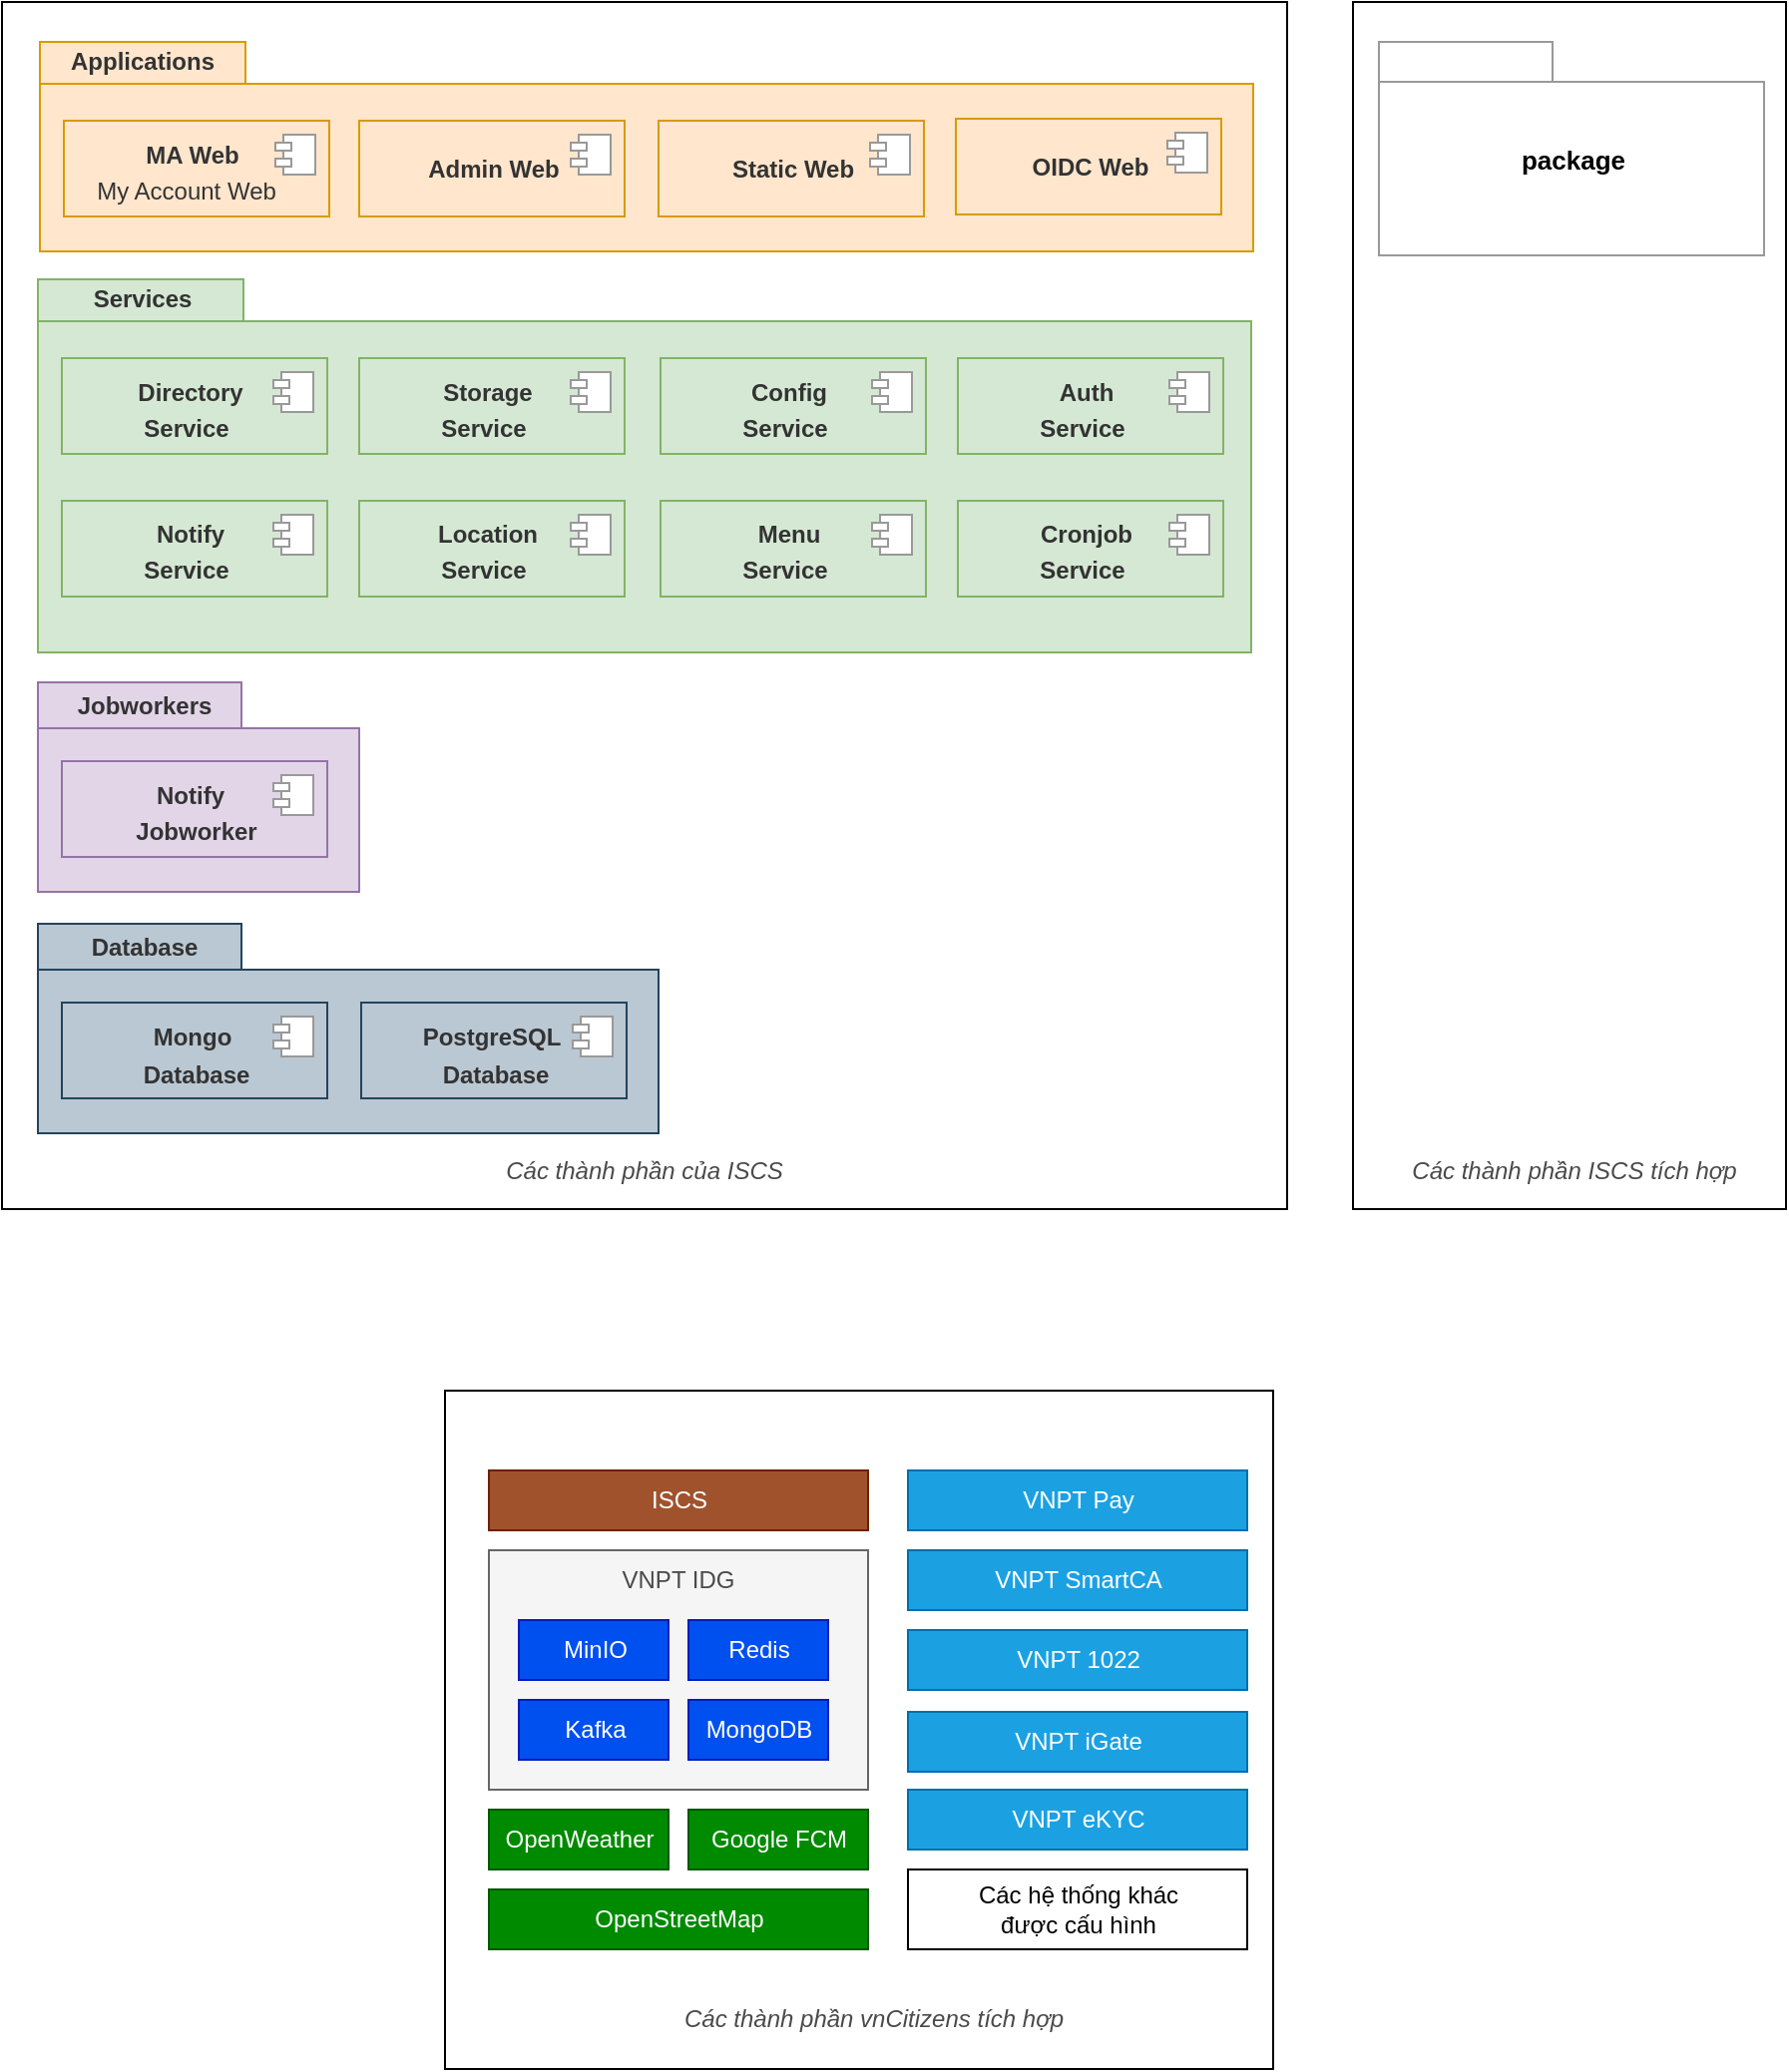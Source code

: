 <mxfile version="16.0.0" type="github">
  <diagram id="YDbAIs2nPjnxUMnrsH2y" name="Trang-1">
    <mxGraphModel dx="622" dy="339" grid="0" gridSize="10" guides="1" tooltips="1" connect="1" arrows="1" fold="1" page="1" pageScale="1" pageWidth="4681" pageHeight="3300" math="0" shadow="0">
      <root>
        <mxCell id="0" />
        <mxCell id="1" parent="0" />
        <mxCell id="_ryeKOipuQITKXEtM85--1" value="" style="rounded=0;whiteSpace=wrap;html=1;fontColor=#4A4A4A;" parent="1" vertex="1">
          <mxGeometry x="1046" y="1206" width="415" height="340" as="geometry" />
        </mxCell>
        <mxCell id="_ryeKOipuQITKXEtM85--2" value="" style="rounded=0;whiteSpace=wrap;html=1;fontColor=#333333;fillColor=#f5f5f5;strokeColor=#666666;" parent="1" vertex="1">
          <mxGeometry x="1068" y="1286" width="190" height="120" as="geometry" />
        </mxCell>
        <mxCell id="_ryeKOipuQITKXEtM85--3" value="" style="rounded=0;whiteSpace=wrap;html=1;" parent="1" vertex="1">
          <mxGeometry x="824" y="510" width="644" height="605" as="geometry" />
        </mxCell>
        <mxCell id="_ryeKOipuQITKXEtM85--8" value="ISCS" style="html=1;fillColor=#a0522d;fontColor=#ffffff;strokeColor=#6D1F00;" parent="1" vertex="1">
          <mxGeometry x="1068" y="1246" width="190" height="30" as="geometry" />
        </mxCell>
        <mxCell id="_ryeKOipuQITKXEtM85--9" value="MinIO" style="html=1;fillColor=#0050ef;fontColor=#ffffff;strokeColor=#001DBC;" parent="1" vertex="1">
          <mxGeometry x="1083" y="1321" width="75" height="30" as="geometry" />
        </mxCell>
        <mxCell id="_ryeKOipuQITKXEtM85--10" value="Redis" style="html=1;fillColor=#0050ef;fontColor=#ffffff;strokeColor=#001DBC;" parent="1" vertex="1">
          <mxGeometry x="1168" y="1321" width="70" height="30" as="geometry" />
        </mxCell>
        <mxCell id="_ryeKOipuQITKXEtM85--11" value="Kafka" style="html=1;fillColor=#0050ef;fontColor=#ffffff;strokeColor=#001DBC;" parent="1" vertex="1">
          <mxGeometry x="1083" y="1361" width="75" height="30" as="geometry" />
        </mxCell>
        <mxCell id="_ryeKOipuQITKXEtM85--13" value="Các thành phần của ISCS" style="text;html=1;strokeColor=none;fillColor=none;align=center;verticalAlign=middle;whiteSpace=wrap;rounded=0;fontColor=#4A4A4A;fontStyle=2" parent="1" vertex="1">
          <mxGeometry x="1051" y="1081" width="190" height="30" as="geometry" />
        </mxCell>
        <mxCell id="_ryeKOipuQITKXEtM85--14" value="Các thành phần vnCitizens tích hợp" style="text;html=1;strokeColor=none;fillColor=none;align=center;verticalAlign=middle;whiteSpace=wrap;rounded=0;fontColor=#4A4A4A;fontStyle=2" parent="1" vertex="1">
          <mxGeometry x="1140.5" y="1506" width="240" height="30" as="geometry" />
        </mxCell>
        <mxCell id="_ryeKOipuQITKXEtM85--15" value="Google FCM" style="html=1;fillColor=#008a00;strokeColor=#005700;fontColor=#ffffff;" parent="1" vertex="1">
          <mxGeometry x="1168" y="1416" width="90" height="30" as="geometry" />
        </mxCell>
        <mxCell id="_ryeKOipuQITKXEtM85--16" value="VNPT IDG" style="text;html=1;strokeColor=none;fillColor=none;align=center;verticalAlign=middle;whiteSpace=wrap;rounded=0;fontColor=#4A4A4A;" parent="1" vertex="1">
          <mxGeometry x="1133" y="1286" width="60" height="30" as="geometry" />
        </mxCell>
        <mxCell id="_ryeKOipuQITKXEtM85--17" value="MongoDB" style="html=1;fillColor=#0050ef;fontColor=#ffffff;strokeColor=#001DBC;" parent="1" vertex="1">
          <mxGeometry x="1168" y="1361" width="70" height="30" as="geometry" />
        </mxCell>
        <mxCell id="_ryeKOipuQITKXEtM85--18" value="VNPT SmartCA" style="html=1;fillColor=#1ba1e2;strokeColor=#006EAF;fontColor=#ffffff;" parent="1" vertex="1">
          <mxGeometry x="1278" y="1286" width="170" height="30" as="geometry" />
        </mxCell>
        <mxCell id="_ryeKOipuQITKXEtM85--19" value="OpenWeather" style="html=1;fillColor=#008a00;fontColor=#ffffff;strokeColor=#005700;" parent="1" vertex="1">
          <mxGeometry x="1068" y="1416" width="90" height="30" as="geometry" />
        </mxCell>
        <mxCell id="_ryeKOipuQITKXEtM85--20" value="VNPT iGate" style="html=1;fillColor=#1ba1e2;strokeColor=#006EAF;fontColor=#ffffff;" parent="1" vertex="1">
          <mxGeometry x="1278" y="1367" width="170" height="30" as="geometry" />
        </mxCell>
        <mxCell id="_ryeKOipuQITKXEtM85--21" value="VNPT 1022" style="html=1;fillColor=#1ba1e2;strokeColor=#006EAF;fontColor=#ffffff;" parent="1" vertex="1">
          <mxGeometry x="1278" y="1326" width="170" height="30" as="geometry" />
        </mxCell>
        <mxCell id="_ryeKOipuQITKXEtM85--22" value="VNPT eKYC" style="html=1;fillColor=#1ba1e2;strokeColor=#006EAF;fontColor=#ffffff;" parent="1" vertex="1">
          <mxGeometry x="1278" y="1406" width="170" height="30" as="geometry" />
        </mxCell>
        <mxCell id="_ryeKOipuQITKXEtM85--23" value="OpenStreetMap" style="html=1;fillColor=#008a00;fontColor=#ffffff;strokeColor=#005700;" parent="1" vertex="1">
          <mxGeometry x="1068" y="1456" width="190" height="30" as="geometry" />
        </mxCell>
        <mxCell id="_ryeKOipuQITKXEtM85--24" value="VNPT Pay" style="html=1;fillColor=#1ba1e2;strokeColor=#006EAF;fontColor=#ffffff;" parent="1" vertex="1">
          <mxGeometry x="1278" y="1246" width="170" height="30" as="geometry" />
        </mxCell>
        <mxCell id="_ryeKOipuQITKXEtM85--25" value="Các hệ thống khác &lt;br&gt;được cấu hình" style="html=1;" parent="1" vertex="1">
          <mxGeometry x="1278" y="1446" width="170" height="40" as="geometry" />
        </mxCell>
        <mxCell id="0mwN60Ps30yAKNXCQcVi-4" value="" style="group" vertex="1" connectable="0" parent="1">
          <mxGeometry x="843" y="530" width="718" height="126" as="geometry" />
        </mxCell>
        <mxCell id="0mwN60Ps30yAKNXCQcVi-1" value="" style="shape=folder;fontStyle=1;spacingTop=10;tabWidth=103;tabHeight=21;tabPosition=left;html=1;strokeColor=#d79b00;fillColor=#ffe6cc;" vertex="1" parent="0mwN60Ps30yAKNXCQcVi-4">
          <mxGeometry width="608" height="105" as="geometry" />
        </mxCell>
        <mxCell id="0mwN60Ps30yAKNXCQcVi-3" value="&lt;span style=&quot;color: rgb(51 , 51 , 51)&quot;&gt;&lt;b&gt;Applications&lt;/b&gt;&lt;/span&gt;" style="text;html=1;align=center;verticalAlign=middle;resizable=0;points=[];autosize=1;strokeColor=none;fillColor=none;" vertex="1" parent="0mwN60Ps30yAKNXCQcVi-4">
          <mxGeometry x="10" y="0.984" width="82" height="18" as="geometry" />
        </mxCell>
        <mxCell id="0mwN60Ps30yAKNXCQcVi-21" value="" style="group" vertex="1" connectable="0" parent="0mwN60Ps30yAKNXCQcVi-4">
          <mxGeometry x="459" y="38.5" width="133" height="57.004" as="geometry" />
        </mxCell>
        <mxCell id="0mwN60Ps30yAKNXCQcVi-22" value="&lt;p style=&quot;line-height: 0.7&quot;&gt;&lt;/p&gt;&lt;h2 style=&quot;font-size: 13px&quot;&gt;&lt;span style=&quot;color: rgba(0 , 0 , 0 , 0) ; font-family: monospace ; font-size: 0px ; font-weight: 400&quot;&gt;%3CmxGraphModel%3E%3Croot%3E%3CmxCell%20id%3D%220%22%2F%3E%3CmxCell%20id%3D%221%22%20parent%3D%220%22%2F%3E%3CmxCell%20id%3D%222%22%20value%3D%22%26lt%3Bspan%20style%3D%26quot%3Bcolor%3A%20rgb(51%20%2C%2051%20%2C%2051)%26quot%3B%26gt%3BApplication%26lt%3B%2Fspan%26gt%3B%22%20style%3D%22text%3Bhtml%3D1%3Balign%3Dcenter%3BverticalAlign%3Dmiddle%3Bresizable%3D0%3Bpoints%3D%5B%5D%3Bautosize%3D1%3BstrokeColor%3Dnone%3BfillColor%3Dnone%3B%22%20vertex%3D%221%22%20parent%3D%221%22%3E%3CmxGeometry%20x%3D%22976%22%20y%3D%22679.984%22%20width%3D%2269%22%20height%3D%2218%22%20as%3D%22geometry%22%2F%3E%3C%2FmxCell%3E%3C%2Froot%3E%3C%2FmxGraphModel%3E&lt;/span&gt;&lt;br&gt;&lt;/h2&gt;&lt;p&gt;&lt;/p&gt;" style="html=1;dropTarget=0;strokeColor=#d79b00;fillColor=#ffe6cc;" vertex="1" parent="0mwN60Ps30yAKNXCQcVi-21">
          <mxGeometry width="133" height="48" as="geometry" />
        </mxCell>
        <mxCell id="0mwN60Ps30yAKNXCQcVi-23" value="" style="shape=module;jettyWidth=8;jettyHeight=4;strokeColor=#999999;" vertex="1" parent="0mwN60Ps30yAKNXCQcVi-22">
          <mxGeometry x="1" width="20" height="20" relative="1" as="geometry">
            <mxPoint x="-27" y="7" as="offset" />
          </mxGeometry>
        </mxCell>
        <mxCell id="0mwN60Ps30yAKNXCQcVi-24" value="&lt;span style=&quot;color: rgb(51 , 51 , 51)&quot;&gt;&lt;b&gt;OIDC Web&lt;/b&gt;&lt;/span&gt;" style="text;html=1;align=center;verticalAlign=middle;resizable=0;points=[];autosize=1;strokeColor=none;fillColor=none;" vertex="1" parent="0mwN60Ps30yAKNXCQcVi-21">
          <mxGeometry x="33" y="15.004" width="68" height="18" as="geometry" />
        </mxCell>
        <mxCell id="0mwN60Ps30yAKNXCQcVi-10" value="" style="group" vertex="1" connectable="0" parent="0mwN60Ps30yAKNXCQcVi-4">
          <mxGeometry x="12" y="39.5" width="133" height="48" as="geometry" />
        </mxCell>
        <mxCell id="0mwN60Ps30yAKNXCQcVi-5" value="&lt;p style=&quot;line-height: 0.7&quot;&gt;&lt;/p&gt;&lt;h2 style=&quot;font-size: 13px&quot;&gt;&lt;span style=&quot;color: rgba(0 , 0 , 0 , 0) ; font-family: monospace ; font-size: 0px ; font-weight: 400&quot;&gt;%3CmxGraphModel%3E%3Croot%3E%3CmxCell%20id%3D%220%22%2F%3E%3CmxCell%20id%3D%221%22%20parent%3D%220%22%2F%3E%3CmxCell%20id%3D%222%22%20value%3D%22%26lt%3Bspan%20style%3D%26quot%3Bcolor%3A%20rgb(51%20%2C%2051%20%2C%2051)%26quot%3B%26gt%3BApplication%26lt%3B%2Fspan%26gt%3B%22%20style%3D%22text%3Bhtml%3D1%3Balign%3Dcenter%3BverticalAlign%3Dmiddle%3Bresizable%3D0%3Bpoints%3D%5B%5D%3Bautosize%3D1%3BstrokeColor%3Dnone%3BfillColor%3Dnone%3B%22%20vertex%3D%221%22%20parent%3D%221%22%3E%3CmxGeometry%20x%3D%22976%22%20y%3D%22679.984%22%20width%3D%2269%22%20height%3D%2218%22%20as%3D%22geometry%22%2F%3E%3C%2FmxCell%3E%3C%2Froot%3E%3C%2FmxGraphModel%3E&lt;/span&gt;&lt;br&gt;&lt;/h2&gt;&lt;p&gt;&lt;/p&gt;" style="html=1;dropTarget=0;strokeColor=#d79b00;fillColor=#ffe6cc;" vertex="1" parent="0mwN60Ps30yAKNXCQcVi-10">
          <mxGeometry width="133" height="48" as="geometry" />
        </mxCell>
        <mxCell id="0mwN60Ps30yAKNXCQcVi-6" value="" style="shape=module;jettyWidth=8;jettyHeight=4;strokeColor=#999999;" vertex="1" parent="0mwN60Ps30yAKNXCQcVi-5">
          <mxGeometry x="1" width="20" height="20" relative="1" as="geometry">
            <mxPoint x="-27" y="7" as="offset" />
          </mxGeometry>
        </mxCell>
        <mxCell id="0mwN60Ps30yAKNXCQcVi-8" value="&lt;span style=&quot;color: rgb(51 , 51 , 51)&quot;&gt;&lt;b&gt;MA Web&lt;/b&gt;&lt;/span&gt;" style="text;html=1;align=center;verticalAlign=middle;resizable=0;points=[];autosize=1;strokeColor=none;fillColor=none;" vertex="1" parent="0mwN60Ps30yAKNXCQcVi-10">
          <mxGeometry x="35" y="8.004" width="57" height="18" as="geometry" />
        </mxCell>
        <mxCell id="0mwN60Ps30yAKNXCQcVi-9" value="&lt;span style=&quot;color: rgb(51 , 51 , 51)&quot;&gt;My Account Web&lt;/span&gt;" style="text;html=1;align=center;verticalAlign=middle;resizable=0;points=[];autosize=1;strokeColor=none;fillColor=none;" vertex="1" parent="0mwN60Ps30yAKNXCQcVi-10">
          <mxGeometry x="11" y="26.004" width="100" height="18" as="geometry" />
        </mxCell>
        <mxCell id="0mwN60Ps30yAKNXCQcVi-11" value="" style="group" vertex="1" connectable="0" parent="0mwN60Ps30yAKNXCQcVi-4">
          <mxGeometry x="160" y="39.5" width="133" height="48" as="geometry" />
        </mxCell>
        <mxCell id="0mwN60Ps30yAKNXCQcVi-12" value="&lt;p style=&quot;line-height: 0.7&quot;&gt;&lt;/p&gt;&lt;h2 style=&quot;font-size: 13px&quot;&gt;&lt;span style=&quot;color: rgba(0 , 0 , 0 , 0) ; font-family: monospace ; font-size: 0px ; font-weight: 400&quot;&gt;%3CmxGraphModel%3E%3Croot%3E%3CmxCell%20id%3D%220%22%2F%3E%3CmxCell%20id%3D%221%22%20parent%3D%220%22%2F%3E%3CmxCell%20id%3D%222%22%20value%3D%22%26lt%3Bspan%20style%3D%26quot%3Bcolor%3A%20rgb(51%20%2C%2051%20%2C%2051)%26quot%3B%26gt%3BApplication%26lt%3B%2Fspan%26gt%3B%22%20style%3D%22text%3Bhtml%3D1%3Balign%3Dcenter%3BverticalAlign%3Dmiddle%3Bresizable%3D0%3Bpoints%3D%5B%5D%3Bautosize%3D1%3BstrokeColor%3Dnone%3BfillColor%3Dnone%3B%22%20vertex%3D%221%22%20parent%3D%221%22%3E%3CmxGeometry%20x%3D%22976%22%20y%3D%22679.984%22%20width%3D%2269%22%20height%3D%2218%22%20as%3D%22geometry%22%2F%3E%3C%2FmxCell%3E%3C%2Froot%3E%3C%2FmxGraphModel%3E&lt;/span&gt;&lt;br&gt;&lt;/h2&gt;&lt;p&gt;&lt;/p&gt;" style="html=1;dropTarget=0;strokeColor=#d79b00;fillColor=#ffe6cc;" vertex="1" parent="0mwN60Ps30yAKNXCQcVi-11">
          <mxGeometry width="133" height="48" as="geometry" />
        </mxCell>
        <mxCell id="0mwN60Ps30yAKNXCQcVi-13" value="" style="shape=module;jettyWidth=8;jettyHeight=4;strokeColor=#999999;" vertex="1" parent="0mwN60Ps30yAKNXCQcVi-12">
          <mxGeometry x="1" width="20" height="20" relative="1" as="geometry">
            <mxPoint x="-27" y="7" as="offset" />
          </mxGeometry>
        </mxCell>
        <mxCell id="0mwN60Ps30yAKNXCQcVi-14" value="&lt;font color=&quot;#333333&quot;&gt;&lt;b&gt;Admin Web&lt;/b&gt;&lt;/font&gt;" style="text;html=1;align=center;verticalAlign=middle;resizable=0;points=[];autosize=1;strokeColor=none;fillColor=none;" vertex="1" parent="0mwN60Ps30yAKNXCQcVi-11">
          <mxGeometry x="28.5" y="15.004" width="76" height="18" as="geometry" />
        </mxCell>
        <mxCell id="0mwN60Ps30yAKNXCQcVi-16" value="" style="group" vertex="1" connectable="0" parent="0mwN60Ps30yAKNXCQcVi-4">
          <mxGeometry x="310" y="39.5" width="133" height="48" as="geometry" />
        </mxCell>
        <mxCell id="0mwN60Ps30yAKNXCQcVi-17" value="&lt;p style=&quot;line-height: 0.7&quot;&gt;&lt;/p&gt;&lt;h2 style=&quot;font-size: 13px&quot;&gt;&lt;span style=&quot;color: rgba(0 , 0 , 0 , 0) ; font-family: monospace ; font-size: 0px ; font-weight: 400&quot;&gt;%3CmxGraphModel%3E%3Croot%3E%3CmxCell%20id%3D%220%22%2F%3E%3CmxCell%20id%3D%221%22%20parent%3D%220%22%2F%3E%3CmxCell%20id%3D%222%22%20value%3D%22%26lt%3Bspan%20style%3D%26quot%3Bcolor%3A%20rgb(51%20%2C%2051%20%2C%2051)%26quot%3B%26gt%3BApplication%26lt%3B%2Fspan%26gt%3B%22%20style%3D%22text%3Bhtml%3D1%3Balign%3Dcenter%3BverticalAlign%3Dmiddle%3Bresizable%3D0%3Bpoints%3D%5B%5D%3Bautosize%3D1%3BstrokeColor%3Dnone%3BfillColor%3Dnone%3B%22%20vertex%3D%221%22%20parent%3D%221%22%3E%3CmxGeometry%20x%3D%22976%22%20y%3D%22679.984%22%20width%3D%2269%22%20height%3D%2218%22%20as%3D%22geometry%22%2F%3E%3C%2FmxCell%3E%3C%2Froot%3E%3C%2FmxGraphModel%3E&lt;/span&gt;&lt;br&gt;&lt;/h2&gt;&lt;p&gt;&lt;/p&gt;" style="html=1;dropTarget=0;strokeColor=#d79b00;fillColor=#ffe6cc;" vertex="1" parent="0mwN60Ps30yAKNXCQcVi-16">
          <mxGeometry width="133" height="48" as="geometry" />
        </mxCell>
        <mxCell id="0mwN60Ps30yAKNXCQcVi-18" value="" style="shape=module;jettyWidth=8;jettyHeight=4;strokeColor=#999999;" vertex="1" parent="0mwN60Ps30yAKNXCQcVi-17">
          <mxGeometry x="1" width="20" height="20" relative="1" as="geometry">
            <mxPoint x="-27" y="7" as="offset" />
          </mxGeometry>
        </mxCell>
        <mxCell id="0mwN60Ps30yAKNXCQcVi-19" value="&lt;span style=&quot;color: rgb(51 , 51 , 51)&quot;&gt;&lt;b&gt;Static Web&lt;/b&gt;&lt;/span&gt;" style="text;html=1;align=center;verticalAlign=middle;resizable=0;points=[];autosize=1;strokeColor=none;fillColor=none;" vertex="1" parent="0mwN60Ps30yAKNXCQcVi-16">
          <mxGeometry x="31" y="15.004" width="71" height="18" as="geometry" />
        </mxCell>
        <mxCell id="0mwN60Ps30yAKNXCQcVi-47" value="" style="group" vertex="1" connectable="0" parent="1">
          <mxGeometry x="842" y="649" width="718" height="187" as="geometry" />
        </mxCell>
        <mxCell id="0mwN60Ps30yAKNXCQcVi-48" value="" style="shape=folder;fontStyle=1;spacingTop=10;tabWidth=103;tabHeight=21;tabPosition=left;html=1;strokeColor=#82b366;fillColor=#d5e8d4;" vertex="1" parent="0mwN60Ps30yAKNXCQcVi-47">
          <mxGeometry width="608" height="187" as="geometry" />
        </mxCell>
        <mxCell id="0mwN60Ps30yAKNXCQcVi-49" value="&lt;span style=&quot;color: rgb(51 , 51 , 51)&quot;&gt;&lt;b&gt;Services&lt;/b&gt;&lt;/span&gt;" style="text;html=1;align=center;verticalAlign=middle;resizable=0;points=[];autosize=1;strokeColor=none;fillColor=none;" vertex="1" parent="0mwN60Ps30yAKNXCQcVi-47">
          <mxGeometry x="22" y="0.984" width="59" height="18" as="geometry" />
        </mxCell>
        <mxCell id="0mwN60Ps30yAKNXCQcVi-54" value="" style="group;fillColor=#d5e8d4;strokeColor=#82b366;" vertex="1" connectable="0" parent="0mwN60Ps30yAKNXCQcVi-47">
          <mxGeometry x="12" y="39.5" width="133" height="48" as="geometry" />
        </mxCell>
        <mxCell id="0mwN60Ps30yAKNXCQcVi-69" value="" style="group" vertex="1" connectable="0" parent="0mwN60Ps30yAKNXCQcVi-54">
          <mxGeometry width="133" height="48" as="geometry" />
        </mxCell>
        <mxCell id="0mwN60Ps30yAKNXCQcVi-55" value="&lt;p style=&quot;line-height: 0.7&quot;&gt;&lt;/p&gt;&lt;h2 style=&quot;font-size: 13px&quot;&gt;&lt;span style=&quot;color: rgba(0 , 0 , 0 , 0) ; font-family: monospace ; font-size: 0px ; font-weight: 400&quot;&gt;%3CmxGraphModel%3E%3Croot%3E%3CmxCell%20id%3D%220%22%2F%3E%3CmxCell%20id%3D%221%22%20parent%3D%220%22%2F%3E%3CmxCell%20id%3D%222%22%20value%3D%22%26lt%3Bspan%20style%3D%26quot%3Bcolor%3A%20rgb(51%20%2C%2051%20%2C%2051)%26quot%3B%26gt%3BApplication%26lt%3B%2Fspan%26gt%3B%22%20style%3D%22text%3Bhtml%3D1%3Balign%3Dcenter%3BverticalAlign%3Dmiddle%3Bresizable%3D0%3Bpoints%3D%5B%5D%3Bautosize%3D1%3BstrokeColor%3Dnone%3BfillColor%3Dnone%3B%22%20vertex%3D%221%22%20parent%3D%221%22%3E%3CmxGeometry%20x%3D%22976%22%20y%3D%22679.984%22%20width%3D%2269%22%20height%3D%2218%22%20as%3D%22geometry%22%2F%3E%3C%2FmxCell%3E%3C%2Froot%3E%3C%2FmxGraphModel%3E&lt;/span&gt;&lt;br&gt;&lt;/h2&gt;&lt;p&gt;&lt;/p&gt;" style="html=1;dropTarget=0;strokeColor=#82b366;fillColor=#d5e8d4;" vertex="1" parent="0mwN60Ps30yAKNXCQcVi-69">
          <mxGeometry width="133" height="48" as="geometry" />
        </mxCell>
        <mxCell id="0mwN60Ps30yAKNXCQcVi-56" value="" style="shape=module;jettyWidth=8;jettyHeight=4;strokeColor=#999999;" vertex="1" parent="0mwN60Ps30yAKNXCQcVi-55">
          <mxGeometry x="1" width="20" height="20" relative="1" as="geometry">
            <mxPoint x="-27" y="7" as="offset" />
          </mxGeometry>
        </mxCell>
        <mxCell id="0mwN60Ps30yAKNXCQcVi-57" value="&lt;span style=&quot;color: rgb(51 , 51 , 51)&quot;&gt;&lt;b&gt;Directory&lt;/b&gt;&lt;/span&gt;" style="text;html=1;align=center;verticalAlign=middle;resizable=0;points=[];autosize=1;strokeColor=none;fillColor=none;" vertex="1" parent="0mwN60Ps30yAKNXCQcVi-69">
          <mxGeometry x="32" y="8.004" width="63" height="18" as="geometry" />
        </mxCell>
        <mxCell id="0mwN60Ps30yAKNXCQcVi-58" value="&lt;font color=&quot;#333333&quot;&gt;&lt;b&gt;Service&lt;/b&gt;&lt;/font&gt;" style="text;html=1;align=center;verticalAlign=middle;resizable=0;points=[];autosize=1;strokeColor=none;fillColor=none;" vertex="1" parent="0mwN60Ps30yAKNXCQcVi-69">
          <mxGeometry x="35" y="26.004" width="53" height="18" as="geometry" />
        </mxCell>
        <mxCell id="0mwN60Ps30yAKNXCQcVi-70" value="" style="group" vertex="1" connectable="0" parent="0mwN60Ps30yAKNXCQcVi-47">
          <mxGeometry x="161" y="39.5" width="133" height="48" as="geometry" />
        </mxCell>
        <mxCell id="0mwN60Ps30yAKNXCQcVi-71" value="&lt;p style=&quot;line-height: 0.7&quot;&gt;&lt;/p&gt;&lt;h2 style=&quot;font-size: 13px&quot;&gt;&lt;span style=&quot;color: rgba(0 , 0 , 0 , 0) ; font-family: monospace ; font-size: 0px ; font-weight: 400&quot;&gt;%3CmxGraphModel%3E%3Croot%3E%3CmxCell%20id%3D%220%22%2F%3E%3CmxCell%20id%3D%221%22%20parent%3D%220%22%2F%3E%3CmxCell%20id%3D%222%22%20value%3D%22%26lt%3Bspan%20style%3D%26quot%3Bcolor%3A%20rgb(51%20%2C%2051%20%2C%2051)%26quot%3B%26gt%3BApplication%26lt%3B%2Fspan%26gt%3B%22%20style%3D%22text%3Bhtml%3D1%3Balign%3Dcenter%3BverticalAlign%3Dmiddle%3Bresizable%3D0%3Bpoints%3D%5B%5D%3Bautosize%3D1%3BstrokeColor%3Dnone%3BfillColor%3Dnone%3B%22%20vertex%3D%221%22%20parent%3D%221%22%3E%3CmxGeometry%20x%3D%22976%22%20y%3D%22679.984%22%20width%3D%2269%22%20height%3D%2218%22%20as%3D%22geometry%22%2F%3E%3C%2FmxCell%3E%3C%2Froot%3E%3C%2FmxGraphModel%3E&lt;/span&gt;&lt;br&gt;&lt;/h2&gt;&lt;p&gt;&lt;/p&gt;" style="html=1;dropTarget=0;strokeColor=#82b366;fillColor=#d5e8d4;" vertex="1" parent="0mwN60Ps30yAKNXCQcVi-70">
          <mxGeometry width="133" height="48" as="geometry" />
        </mxCell>
        <mxCell id="0mwN60Ps30yAKNXCQcVi-72" value="" style="shape=module;jettyWidth=8;jettyHeight=4;strokeColor=#999999;" vertex="1" parent="0mwN60Ps30yAKNXCQcVi-71">
          <mxGeometry x="1" width="20" height="20" relative="1" as="geometry">
            <mxPoint x="-27" y="7" as="offset" />
          </mxGeometry>
        </mxCell>
        <mxCell id="0mwN60Ps30yAKNXCQcVi-73" value="&lt;span style=&quot;color: rgb(51 , 51 , 51)&quot;&gt;&lt;b&gt;Storage&lt;/b&gt;&lt;/span&gt;" style="text;html=1;align=center;verticalAlign=middle;resizable=0;points=[];autosize=1;strokeColor=none;fillColor=none;" vertex="1" parent="0mwN60Ps30yAKNXCQcVi-70">
          <mxGeometry x="36" y="8.004" width="55" height="18" as="geometry" />
        </mxCell>
        <mxCell id="0mwN60Ps30yAKNXCQcVi-74" value="&lt;font color=&quot;#333333&quot;&gt;&lt;b&gt;Service&lt;/b&gt;&lt;/font&gt;" style="text;html=1;align=center;verticalAlign=middle;resizable=0;points=[];autosize=1;strokeColor=none;fillColor=none;" vertex="1" parent="0mwN60Ps30yAKNXCQcVi-70">
          <mxGeometry x="35" y="26.004" width="53" height="18" as="geometry" />
        </mxCell>
        <mxCell id="0mwN60Ps30yAKNXCQcVi-75" value="" style="group;fillColor=#d5e8d4;strokeColor=#82b366;" vertex="1" connectable="0" parent="0mwN60Ps30yAKNXCQcVi-47">
          <mxGeometry x="312" y="39.5" width="133" height="48" as="geometry" />
        </mxCell>
        <mxCell id="0mwN60Ps30yAKNXCQcVi-76" value="" style="group" vertex="1" connectable="0" parent="0mwN60Ps30yAKNXCQcVi-75">
          <mxGeometry width="133" height="48" as="geometry" />
        </mxCell>
        <mxCell id="0mwN60Ps30yAKNXCQcVi-77" value="&lt;p style=&quot;line-height: 0.7&quot;&gt;&lt;/p&gt;&lt;h2 style=&quot;font-size: 13px&quot;&gt;&lt;span style=&quot;color: rgba(0 , 0 , 0 , 0) ; font-family: monospace ; font-size: 0px ; font-weight: 400&quot;&gt;%3CmxGraphModel%3E%3Croot%3E%3CmxCell%20id%3D%220%22%2F%3E%3CmxCell%20id%3D%221%22%20parent%3D%220%22%2F%3E%3CmxCell%20id%3D%222%22%20value%3D%22%26lt%3Bspan%20style%3D%26quot%3Bcolor%3A%20rgb(51%20%2C%2051%20%2C%2051)%26quot%3B%26gt%3BApplication%26lt%3B%2Fspan%26gt%3B%22%20style%3D%22text%3Bhtml%3D1%3Balign%3Dcenter%3BverticalAlign%3Dmiddle%3Bresizable%3D0%3Bpoints%3D%5B%5D%3Bautosize%3D1%3BstrokeColor%3Dnone%3BfillColor%3Dnone%3B%22%20vertex%3D%221%22%20parent%3D%221%22%3E%3CmxGeometry%20x%3D%22976%22%20y%3D%22679.984%22%20width%3D%2269%22%20height%3D%2218%22%20as%3D%22geometry%22%2F%3E%3C%2FmxCell%3E%3C%2Froot%3E%3C%2FmxGraphModel%3E&lt;/span&gt;&lt;br&gt;&lt;/h2&gt;&lt;p&gt;&lt;/p&gt;" style="html=1;dropTarget=0;strokeColor=#82b366;fillColor=#d5e8d4;" vertex="1" parent="0mwN60Ps30yAKNXCQcVi-76">
          <mxGeometry width="133" height="48" as="geometry" />
        </mxCell>
        <mxCell id="0mwN60Ps30yAKNXCQcVi-78" value="" style="shape=module;jettyWidth=8;jettyHeight=4;strokeColor=#999999;" vertex="1" parent="0mwN60Ps30yAKNXCQcVi-77">
          <mxGeometry x="1" width="20" height="20" relative="1" as="geometry">
            <mxPoint x="-27" y="7" as="offset" />
          </mxGeometry>
        </mxCell>
        <mxCell id="0mwN60Ps30yAKNXCQcVi-79" value="&lt;span style=&quot;color: rgb(51 , 51 , 51)&quot;&gt;&lt;b&gt;Config&lt;/b&gt;&lt;/span&gt;" style="text;html=1;align=center;verticalAlign=middle;resizable=0;points=[];autosize=1;strokeColor=none;fillColor=none;" vertex="1" parent="0mwN60Ps30yAKNXCQcVi-76">
          <mxGeometry x="40" y="8.004" width="48" height="18" as="geometry" />
        </mxCell>
        <mxCell id="0mwN60Ps30yAKNXCQcVi-80" value="&lt;font color=&quot;#333333&quot;&gt;&lt;b&gt;Service&lt;/b&gt;&lt;/font&gt;" style="text;html=1;align=center;verticalAlign=middle;resizable=0;points=[];autosize=1;strokeColor=none;fillColor=none;" vertex="1" parent="0mwN60Ps30yAKNXCQcVi-76">
          <mxGeometry x="35" y="26.004" width="53" height="18" as="geometry" />
        </mxCell>
        <mxCell id="0mwN60Ps30yAKNXCQcVi-81" value="" style="group" vertex="1" connectable="0" parent="0mwN60Ps30yAKNXCQcVi-47">
          <mxGeometry x="461" y="39.5" width="133" height="48" as="geometry" />
        </mxCell>
        <mxCell id="0mwN60Ps30yAKNXCQcVi-82" value="&lt;p style=&quot;line-height: 0.7&quot;&gt;&lt;/p&gt;&lt;h2 style=&quot;font-size: 13px&quot;&gt;&lt;span style=&quot;color: rgba(0 , 0 , 0 , 0) ; font-family: monospace ; font-size: 0px ; font-weight: 400&quot;&gt;%3CmxGraphModel%3E%3Croot%3E%3CmxCell%20id%3D%220%22%2F%3E%3CmxCell%20id%3D%221%22%20parent%3D%220%22%2F%3E%3CmxCell%20id%3D%222%22%20value%3D%22%26lt%3Bspan%20style%3D%26quot%3Bcolor%3A%20rgb(51%20%2C%2051%20%2C%2051)%26quot%3B%26gt%3BApplication%26lt%3B%2Fspan%26gt%3B%22%20style%3D%22text%3Bhtml%3D1%3Balign%3Dcenter%3BverticalAlign%3Dmiddle%3Bresizable%3D0%3Bpoints%3D%5B%5D%3Bautosize%3D1%3BstrokeColor%3Dnone%3BfillColor%3Dnone%3B%22%20vertex%3D%221%22%20parent%3D%221%22%3E%3CmxGeometry%20x%3D%22976%22%20y%3D%22679.984%22%20width%3D%2269%22%20height%3D%2218%22%20as%3D%22geometry%22%2F%3E%3C%2FmxCell%3E%3C%2Froot%3E%3C%2FmxGraphModel%3E&lt;/span&gt;&lt;br&gt;&lt;/h2&gt;&lt;p&gt;&lt;/p&gt;" style="html=1;dropTarget=0;strokeColor=#82b366;fillColor=#d5e8d4;" vertex="1" parent="0mwN60Ps30yAKNXCQcVi-81">
          <mxGeometry width="133" height="48" as="geometry" />
        </mxCell>
        <mxCell id="0mwN60Ps30yAKNXCQcVi-83" value="" style="shape=module;jettyWidth=8;jettyHeight=4;strokeColor=#999999;" vertex="1" parent="0mwN60Ps30yAKNXCQcVi-82">
          <mxGeometry x="1" width="20" height="20" relative="1" as="geometry">
            <mxPoint x="-27" y="7" as="offset" />
          </mxGeometry>
        </mxCell>
        <mxCell id="0mwN60Ps30yAKNXCQcVi-84" value="&lt;span style=&quot;color: rgb(51 , 51 , 51)&quot;&gt;&lt;b&gt;Auth&lt;/b&gt;&lt;/span&gt;" style="text;html=1;align=center;verticalAlign=middle;resizable=0;points=[];autosize=1;strokeColor=none;fillColor=none;" vertex="1" parent="0mwN60Ps30yAKNXCQcVi-81">
          <mxGeometry x="45" y="8.004" width="37" height="18" as="geometry" />
        </mxCell>
        <mxCell id="0mwN60Ps30yAKNXCQcVi-85" value="&lt;font color=&quot;#333333&quot;&gt;&lt;b&gt;Service&lt;/b&gt;&lt;/font&gt;" style="text;html=1;align=center;verticalAlign=middle;resizable=0;points=[];autosize=1;strokeColor=none;fillColor=none;" vertex="1" parent="0mwN60Ps30yAKNXCQcVi-81">
          <mxGeometry x="35" y="26.004" width="53" height="18" as="geometry" />
        </mxCell>
        <mxCell id="0mwN60Ps30yAKNXCQcVi-86" value="" style="group;fillColor=#d5e8d4;strokeColor=#82b366;" vertex="1" connectable="0" parent="0mwN60Ps30yAKNXCQcVi-47">
          <mxGeometry x="12" y="111" width="133" height="48" as="geometry" />
        </mxCell>
        <mxCell id="0mwN60Ps30yAKNXCQcVi-87" value="" style="group" vertex="1" connectable="0" parent="0mwN60Ps30yAKNXCQcVi-86">
          <mxGeometry width="133" height="48" as="geometry" />
        </mxCell>
        <mxCell id="0mwN60Ps30yAKNXCQcVi-88" value="&lt;p style=&quot;line-height: 0.7&quot;&gt;&lt;/p&gt;&lt;h2 style=&quot;font-size: 13px&quot;&gt;&lt;span style=&quot;color: rgba(0 , 0 , 0 , 0) ; font-family: monospace ; font-size: 0px ; font-weight: 400&quot;&gt;%3CmxGraphModel%3E%3Croot%3E%3CmxCell%20id%3D%220%22%2F%3E%3CmxCell%20id%3D%221%22%20parent%3D%220%22%2F%3E%3CmxCell%20id%3D%222%22%20value%3D%22%26lt%3Bspan%20style%3D%26quot%3Bcolor%3A%20rgb(51%20%2C%2051%20%2C%2051)%26quot%3B%26gt%3BApplication%26lt%3B%2Fspan%26gt%3B%22%20style%3D%22text%3Bhtml%3D1%3Balign%3Dcenter%3BverticalAlign%3Dmiddle%3Bresizable%3D0%3Bpoints%3D%5B%5D%3Bautosize%3D1%3BstrokeColor%3Dnone%3BfillColor%3Dnone%3B%22%20vertex%3D%221%22%20parent%3D%221%22%3E%3CmxGeometry%20x%3D%22976%22%20y%3D%22679.984%22%20width%3D%2269%22%20height%3D%2218%22%20as%3D%22geometry%22%2F%3E%3C%2FmxCell%3E%3C%2Froot%3E%3C%2FmxGraphModel%3E&lt;/span&gt;&lt;br&gt;&lt;/h2&gt;&lt;p&gt;&lt;/p&gt;" style="html=1;dropTarget=0;strokeColor=#82b366;fillColor=#d5e8d4;" vertex="1" parent="0mwN60Ps30yAKNXCQcVi-87">
          <mxGeometry width="133" height="48" as="geometry" />
        </mxCell>
        <mxCell id="0mwN60Ps30yAKNXCQcVi-89" value="" style="shape=module;jettyWidth=8;jettyHeight=4;strokeColor=#999999;" vertex="1" parent="0mwN60Ps30yAKNXCQcVi-88">
          <mxGeometry x="1" width="20" height="20" relative="1" as="geometry">
            <mxPoint x="-27" y="7" as="offset" />
          </mxGeometry>
        </mxCell>
        <mxCell id="0mwN60Ps30yAKNXCQcVi-90" value="&lt;span style=&quot;color: rgb(51 , 51 , 51)&quot;&gt;&lt;b&gt;Notify&lt;/b&gt;&lt;/span&gt;" style="text;html=1;align=center;verticalAlign=middle;resizable=0;points=[];autosize=1;strokeColor=none;fillColor=none;" vertex="1" parent="0mwN60Ps30yAKNXCQcVi-87">
          <mxGeometry x="42" y="8.004" width="44" height="18" as="geometry" />
        </mxCell>
        <mxCell id="0mwN60Ps30yAKNXCQcVi-91" value="&lt;font color=&quot;#333333&quot;&gt;&lt;b&gt;Service&lt;/b&gt;&lt;/font&gt;" style="text;html=1;align=center;verticalAlign=middle;resizable=0;points=[];autosize=1;strokeColor=none;fillColor=none;" vertex="1" parent="0mwN60Ps30yAKNXCQcVi-87">
          <mxGeometry x="35" y="26.004" width="53" height="18" as="geometry" />
        </mxCell>
        <mxCell id="0mwN60Ps30yAKNXCQcVi-92" value="" style="group" vertex="1" connectable="0" parent="0mwN60Ps30yAKNXCQcVi-47">
          <mxGeometry x="161" y="111" width="133" height="48" as="geometry" />
        </mxCell>
        <mxCell id="0mwN60Ps30yAKNXCQcVi-93" value="&lt;p style=&quot;line-height: 0.7&quot;&gt;&lt;/p&gt;&lt;h2 style=&quot;font-size: 13px&quot;&gt;&lt;span style=&quot;color: rgba(0 , 0 , 0 , 0) ; font-family: monospace ; font-size: 0px ; font-weight: 400&quot;&gt;%3CmxGraphModel%3E%3Croot%3E%3CmxCell%20id%3D%220%22%2F%3E%3CmxCell%20id%3D%221%22%20parent%3D%220%22%2F%3E%3CmxCell%20id%3D%222%22%20value%3D%22%26lt%3Bspan%20style%3D%26quot%3Bcolor%3A%20rgb(51%20%2C%2051%20%2C%2051)%26quot%3B%26gt%3BApplication%26lt%3B%2Fspan%26gt%3B%22%20style%3D%22text%3Bhtml%3D1%3Balign%3Dcenter%3BverticalAlign%3Dmiddle%3Bresizable%3D0%3Bpoints%3D%5B%5D%3Bautosize%3D1%3BstrokeColor%3Dnone%3BfillColor%3Dnone%3B%22%20vertex%3D%221%22%20parent%3D%221%22%3E%3CmxGeometry%20x%3D%22976%22%20y%3D%22679.984%22%20width%3D%2269%22%20height%3D%2218%22%20as%3D%22geometry%22%2F%3E%3C%2FmxCell%3E%3C%2Froot%3E%3C%2FmxGraphModel%3E&lt;/span&gt;&lt;br&gt;&lt;/h2&gt;&lt;p&gt;&lt;/p&gt;" style="html=1;dropTarget=0;strokeColor=#82b366;fillColor=#d5e8d4;" vertex="1" parent="0mwN60Ps30yAKNXCQcVi-92">
          <mxGeometry width="133" height="48" as="geometry" />
        </mxCell>
        <mxCell id="0mwN60Ps30yAKNXCQcVi-94" value="" style="shape=module;jettyWidth=8;jettyHeight=4;strokeColor=#999999;" vertex="1" parent="0mwN60Ps30yAKNXCQcVi-93">
          <mxGeometry x="1" width="20" height="20" relative="1" as="geometry">
            <mxPoint x="-27" y="7" as="offset" />
          </mxGeometry>
        </mxCell>
        <mxCell id="0mwN60Ps30yAKNXCQcVi-95" value="&lt;span style=&quot;color: rgb(51 , 51 , 51)&quot;&gt;&lt;b&gt;Location&lt;/b&gt;&lt;/span&gt;" style="text;html=1;align=center;verticalAlign=middle;resizable=0;points=[];autosize=1;strokeColor=none;fillColor=none;" vertex="1" parent="0mwN60Ps30yAKNXCQcVi-92">
          <mxGeometry x="34" y="8.004" width="60" height="18" as="geometry" />
        </mxCell>
        <mxCell id="0mwN60Ps30yAKNXCQcVi-96" value="&lt;font color=&quot;#333333&quot;&gt;&lt;b&gt;Service&lt;/b&gt;&lt;/font&gt;" style="text;html=1;align=center;verticalAlign=middle;resizable=0;points=[];autosize=1;strokeColor=none;fillColor=none;" vertex="1" parent="0mwN60Ps30yAKNXCQcVi-92">
          <mxGeometry x="35" y="26.004" width="53" height="18" as="geometry" />
        </mxCell>
        <mxCell id="0mwN60Ps30yAKNXCQcVi-97" value="" style="group;fillColor=#d5e8d4;strokeColor=#82b366;" vertex="1" connectable="0" parent="0mwN60Ps30yAKNXCQcVi-47">
          <mxGeometry x="312" y="111" width="133" height="48" as="geometry" />
        </mxCell>
        <mxCell id="0mwN60Ps30yAKNXCQcVi-98" value="" style="group" vertex="1" connectable="0" parent="0mwN60Ps30yAKNXCQcVi-97">
          <mxGeometry width="133" height="48" as="geometry" />
        </mxCell>
        <mxCell id="0mwN60Ps30yAKNXCQcVi-99" value="&lt;p style=&quot;line-height: 0.7&quot;&gt;&lt;/p&gt;&lt;h2 style=&quot;font-size: 13px&quot;&gt;&lt;span style=&quot;color: rgba(0 , 0 , 0 , 0) ; font-family: monospace ; font-size: 0px ; font-weight: 400&quot;&gt;%3CmxGraphModel%3E%3Croot%3E%3CmxCell%20id%3D%220%22%2F%3E%3CmxCell%20id%3D%221%22%20parent%3D%220%22%2F%3E%3CmxCell%20id%3D%222%22%20value%3D%22%26lt%3Bspan%20style%3D%26quot%3Bcolor%3A%20rgb(51%20%2C%2051%20%2C%2051)%26quot%3B%26gt%3BApplication%26lt%3B%2Fspan%26gt%3B%22%20style%3D%22text%3Bhtml%3D1%3Balign%3Dcenter%3BverticalAlign%3Dmiddle%3Bresizable%3D0%3Bpoints%3D%5B%5D%3Bautosize%3D1%3BstrokeColor%3Dnone%3BfillColor%3Dnone%3B%22%20vertex%3D%221%22%20parent%3D%221%22%3E%3CmxGeometry%20x%3D%22976%22%20y%3D%22679.984%22%20width%3D%2269%22%20height%3D%2218%22%20as%3D%22geometry%22%2F%3E%3C%2FmxCell%3E%3C%2Froot%3E%3C%2FmxGraphModel%3E&lt;/span&gt;&lt;br&gt;&lt;/h2&gt;&lt;p&gt;&lt;/p&gt;" style="html=1;dropTarget=0;strokeColor=#82b366;fillColor=#d5e8d4;" vertex="1" parent="0mwN60Ps30yAKNXCQcVi-98">
          <mxGeometry width="133" height="48" as="geometry" />
        </mxCell>
        <mxCell id="0mwN60Ps30yAKNXCQcVi-100" value="" style="shape=module;jettyWidth=8;jettyHeight=4;strokeColor=#999999;" vertex="1" parent="0mwN60Ps30yAKNXCQcVi-99">
          <mxGeometry x="1" width="20" height="20" relative="1" as="geometry">
            <mxPoint x="-27" y="7" as="offset" />
          </mxGeometry>
        </mxCell>
        <mxCell id="0mwN60Ps30yAKNXCQcVi-101" value="&lt;span style=&quot;color: rgb(51 , 51 , 51)&quot;&gt;&lt;b&gt;Menu&lt;/b&gt;&lt;/span&gt;" style="text;html=1;align=center;verticalAlign=middle;resizable=0;points=[];autosize=1;strokeColor=none;fillColor=none;" vertex="1" parent="0mwN60Ps30yAKNXCQcVi-98">
          <mxGeometry x="43" y="8.004" width="41" height="18" as="geometry" />
        </mxCell>
        <mxCell id="0mwN60Ps30yAKNXCQcVi-102" value="&lt;font color=&quot;#333333&quot;&gt;&lt;b&gt;Service&lt;/b&gt;&lt;/font&gt;" style="text;html=1;align=center;verticalAlign=middle;resizable=0;points=[];autosize=1;strokeColor=none;fillColor=none;" vertex="1" parent="0mwN60Ps30yAKNXCQcVi-98">
          <mxGeometry x="35" y="26.004" width="53" height="18" as="geometry" />
        </mxCell>
        <mxCell id="0mwN60Ps30yAKNXCQcVi-103" value="" style="group" vertex="1" connectable="0" parent="0mwN60Ps30yAKNXCQcVi-47">
          <mxGeometry x="461" y="111" width="133" height="48" as="geometry" />
        </mxCell>
        <mxCell id="0mwN60Ps30yAKNXCQcVi-104" value="&lt;p style=&quot;line-height: 0.7&quot;&gt;&lt;/p&gt;&lt;h2 style=&quot;font-size: 13px&quot;&gt;&lt;span style=&quot;color: rgba(0 , 0 , 0 , 0) ; font-family: monospace ; font-size: 0px ; font-weight: 400&quot;&gt;%3CmxGraphModel%3E%3Croot%3E%3CmxCell%20id%3D%220%22%2F%3E%3CmxCell%20id%3D%221%22%20parent%3D%220%22%2F%3E%3CmxCell%20id%3D%222%22%20value%3D%22%26lt%3Bspan%20style%3D%26quot%3Bcolor%3A%20rgb(51%20%2C%2051%20%2C%2051)%26quot%3B%26gt%3BApplication%26lt%3B%2Fspan%26gt%3B%22%20style%3D%22text%3Bhtml%3D1%3Balign%3Dcenter%3BverticalAlign%3Dmiddle%3Bresizable%3D0%3Bpoints%3D%5B%5D%3Bautosize%3D1%3BstrokeColor%3Dnone%3BfillColor%3Dnone%3B%22%20vertex%3D%221%22%20parent%3D%221%22%3E%3CmxGeometry%20x%3D%22976%22%20y%3D%22679.984%22%20width%3D%2269%22%20height%3D%2218%22%20as%3D%22geometry%22%2F%3E%3C%2FmxCell%3E%3C%2Froot%3E%3C%2FmxGraphModel%3E&lt;/span&gt;&lt;br&gt;&lt;/h2&gt;&lt;p&gt;&lt;/p&gt;" style="html=1;dropTarget=0;strokeColor=#82b366;fillColor=#d5e8d4;" vertex="1" parent="0mwN60Ps30yAKNXCQcVi-103">
          <mxGeometry width="133" height="48" as="geometry" />
        </mxCell>
        <mxCell id="0mwN60Ps30yAKNXCQcVi-105" value="" style="shape=module;jettyWidth=8;jettyHeight=4;strokeColor=#999999;" vertex="1" parent="0mwN60Ps30yAKNXCQcVi-104">
          <mxGeometry x="1" width="20" height="20" relative="1" as="geometry">
            <mxPoint x="-27" y="7" as="offset" />
          </mxGeometry>
        </mxCell>
        <mxCell id="0mwN60Ps30yAKNXCQcVi-106" value="&lt;font color=&quot;#333333&quot;&gt;&lt;b&gt;Cronjob&lt;/b&gt;&lt;/font&gt;" style="text;html=1;align=center;verticalAlign=middle;resizable=0;points=[];autosize=1;strokeColor=none;fillColor=none;" vertex="1" parent="0mwN60Ps30yAKNXCQcVi-103">
          <mxGeometry x="36" y="8.004" width="56" height="18" as="geometry" />
        </mxCell>
        <mxCell id="0mwN60Ps30yAKNXCQcVi-107" value="&lt;font color=&quot;#333333&quot;&gt;&lt;b&gt;Service&lt;/b&gt;&lt;/font&gt;" style="text;html=1;align=center;verticalAlign=middle;resizable=0;points=[];autosize=1;strokeColor=none;fillColor=none;" vertex="1" parent="0mwN60Ps30yAKNXCQcVi-103">
          <mxGeometry x="35" y="26.004" width="53" height="18" as="geometry" />
        </mxCell>
        <mxCell id="0mwN60Ps30yAKNXCQcVi-108" value="" style="group" vertex="1" connectable="0" parent="1">
          <mxGeometry x="842" y="851" width="718" height="126" as="geometry" />
        </mxCell>
        <mxCell id="0mwN60Ps30yAKNXCQcVi-109" value="" style="shape=folder;fontStyle=1;spacingTop=10;tabWidth=102;tabHeight=23;tabPosition=left;html=1;strokeColor=#9673a6;fillColor=#e1d5e7;" vertex="1" parent="0mwN60Ps30yAKNXCQcVi-108">
          <mxGeometry width="161" height="105" as="geometry" />
        </mxCell>
        <mxCell id="0mwN60Ps30yAKNXCQcVi-110" value="&lt;span style=&quot;color: rgb(51 , 51 , 51)&quot;&gt;&lt;b&gt;Jobworkers&lt;/b&gt;&lt;/span&gt;" style="text;html=1;align=center;verticalAlign=middle;resizable=0;points=[];autosize=1;strokeColor=none;fillColor=none;" vertex="1" parent="0mwN60Ps30yAKNXCQcVi-108">
          <mxGeometry x="14" y="3.004" width="77" height="18" as="geometry" />
        </mxCell>
        <mxCell id="0mwN60Ps30yAKNXCQcVi-115" value="" style="group;fillColor=#e1d5e7;strokeColor=#9673a6;" vertex="1" connectable="0" parent="0mwN60Ps30yAKNXCQcVi-108">
          <mxGeometry x="12" y="39.5" width="133" height="48" as="geometry" />
        </mxCell>
        <mxCell id="0mwN60Ps30yAKNXCQcVi-116" value="&lt;p style=&quot;line-height: 0.7&quot;&gt;&lt;/p&gt;&lt;h2 style=&quot;font-size: 13px&quot;&gt;&lt;span style=&quot;color: rgba(0 , 0 , 0 , 0) ; font-family: monospace ; font-size: 0px ; font-weight: 400&quot;&gt;%3CmxGraphModel%3E%3Croot%3E%3CmxCell%20id%3D%220%22%2F%3E%3CmxCell%20id%3D%221%22%20parent%3D%220%22%2F%3E%3CmxCell%20id%3D%222%22%20value%3D%22%26lt%3Bspan%20style%3D%26quot%3Bcolor%3A%20rgb(51%20%2C%2051%20%2C%2051)%26quot%3B%26gt%3BApplication%26lt%3B%2Fspan%26gt%3B%22%20style%3D%22text%3Bhtml%3D1%3Balign%3Dcenter%3BverticalAlign%3Dmiddle%3Bresizable%3D0%3Bpoints%3D%5B%5D%3Bautosize%3D1%3BstrokeColor%3Dnone%3BfillColor%3Dnone%3B%22%20vertex%3D%221%22%20parent%3D%221%22%3E%3CmxGeometry%20x%3D%22976%22%20y%3D%22679.984%22%20width%3D%2269%22%20height%3D%2218%22%20as%3D%22geometry%22%2F%3E%3C%2FmxCell%3E%3C%2Froot%3E%3C%2FmxGraphModel%3E&lt;/span&gt;&lt;br&gt;&lt;/h2&gt;&lt;p&gt;&lt;/p&gt;" style="html=1;dropTarget=0;strokeColor=#9673a6;fillColor=#e1d5e7;" vertex="1" parent="0mwN60Ps30yAKNXCQcVi-115">
          <mxGeometry width="133" height="48" as="geometry" />
        </mxCell>
        <mxCell id="0mwN60Ps30yAKNXCQcVi-117" value="" style="shape=module;jettyWidth=8;jettyHeight=4;strokeColor=#999999;" vertex="1" parent="0mwN60Ps30yAKNXCQcVi-116">
          <mxGeometry x="1" width="20" height="20" relative="1" as="geometry">
            <mxPoint x="-27" y="7" as="offset" />
          </mxGeometry>
        </mxCell>
        <mxCell id="0mwN60Ps30yAKNXCQcVi-118" value="&lt;span style=&quot;color: rgb(51 , 51 , 51)&quot;&gt;&lt;b&gt;Notify&lt;/b&gt;&lt;/span&gt;" style="text;html=1;align=center;verticalAlign=middle;resizable=0;points=[];autosize=1;strokeColor=none;fillColor=none;" vertex="1" parent="0mwN60Ps30yAKNXCQcVi-115">
          <mxGeometry x="42" y="8.004" width="44" height="18" as="geometry" />
        </mxCell>
        <mxCell id="0mwN60Ps30yAKNXCQcVi-119" value="&lt;b style=&quot;color: rgb(51 , 51 , 51)&quot;&gt;Jobworker&lt;/b&gt;" style="text;html=1;align=center;verticalAlign=middle;resizable=0;points=[];autosize=1;strokeColor=none;fillColor=none;" vertex="1" parent="0mwN60Ps30yAKNXCQcVi-115">
          <mxGeometry x="31" y="26.004" width="71" height="18" as="geometry" />
        </mxCell>
        <mxCell id="0mwN60Ps30yAKNXCQcVi-129" value="" style="group" vertex="1" connectable="0" parent="1">
          <mxGeometry x="842" y="972" width="718" height="126" as="geometry" />
        </mxCell>
        <mxCell id="0mwN60Ps30yAKNXCQcVi-130" value="" style="shape=folder;fontStyle=1;spacingTop=10;tabWidth=102;tabHeight=23;tabPosition=left;html=1;strokeColor=#23445d;fillColor=#bac8d3;" vertex="1" parent="0mwN60Ps30yAKNXCQcVi-129">
          <mxGeometry width="311" height="105" as="geometry" />
        </mxCell>
        <mxCell id="0mwN60Ps30yAKNXCQcVi-131" value="&lt;span style=&quot;color: rgb(51 , 51 , 51)&quot;&gt;&lt;b&gt;Database&lt;/b&gt;&lt;/span&gt;" style="text;html=1;align=center;verticalAlign=middle;resizable=0;points=[];autosize=1;strokeColor=none;fillColor=none;" vertex="1" parent="0mwN60Ps30yAKNXCQcVi-129">
          <mxGeometry x="21" y="3.004" width="63" height="18" as="geometry" />
        </mxCell>
        <mxCell id="0mwN60Ps30yAKNXCQcVi-143" value="" style="group" vertex="1" connectable="0" parent="0mwN60Ps30yAKNXCQcVi-129">
          <mxGeometry x="12" y="39.5" width="133" height="48" as="geometry" />
        </mxCell>
        <mxCell id="0mwN60Ps30yAKNXCQcVi-132" value="" style="group;fillColor=#d0cee2;strokeColor=#56517e;" vertex="1" connectable="0" parent="0mwN60Ps30yAKNXCQcVi-143">
          <mxGeometry width="133" height="48" as="geometry" />
        </mxCell>
        <mxCell id="0mwN60Ps30yAKNXCQcVi-133" value="&lt;p style=&quot;line-height: 0.7&quot;&gt;&lt;/p&gt;&lt;h2 style=&quot;font-size: 13px&quot;&gt;&lt;span style=&quot;color: rgba(0 , 0 , 0 , 0) ; font-family: monospace ; font-size: 0px ; font-weight: 400&quot;&gt;%3CmxGraphModel%3E%3Croot%3E%3CmxCell%20id%3D%220%22%2F%3E%3CmxCell%20id%3D%221%22%20parent%3D%220%22%2F%3E%3CmxCell%20id%3D%222%22%20value%3D%22%26lt%3Bspan%20style%3D%26quot%3Bcolor%3A%20rgb(51%20%2C%2051%20%2C%2051)%26quot%3B%26gt%3BApplication%26lt%3B%2Fspan%26gt%3B%22%20style%3D%22text%3Bhtml%3D1%3Balign%3Dcenter%3BverticalAlign%3Dmiddle%3Bresizable%3D0%3Bpoints%3D%5B%5D%3Bautosize%3D1%3BstrokeColor%3Dnone%3BfillColor%3Dnone%3B%22%20vertex%3D%221%22%20parent%3D%221%22%3E%3CmxGeometry%20x%3D%22976%22%20y%3D%22679.984%22%20width%3D%2269%22%20height%3D%2218%22%20as%3D%22geometry%22%2F%3E%3C%2FmxCell%3E%3C%2Froot%3E%3C%2FmxGraphModel%3E&lt;/span&gt;&lt;br&gt;&lt;/h2&gt;&lt;p&gt;&lt;/p&gt;" style="html=1;dropTarget=0;strokeColor=#23445d;fillColor=#bac8d3;" vertex="1" parent="0mwN60Ps30yAKNXCQcVi-132">
          <mxGeometry width="133" height="48" as="geometry" />
        </mxCell>
        <mxCell id="0mwN60Ps30yAKNXCQcVi-134" value="" style="shape=module;jettyWidth=8;jettyHeight=4;strokeColor=#999999;" vertex="1" parent="0mwN60Ps30yAKNXCQcVi-133">
          <mxGeometry x="1" width="20" height="20" relative="1" as="geometry">
            <mxPoint x="-27" y="7" as="offset" />
          </mxGeometry>
        </mxCell>
        <mxCell id="0mwN60Ps30yAKNXCQcVi-135" value="&lt;span style=&quot;color: rgb(51 , 51 , 51)&quot;&gt;&lt;b&gt;Mongo&lt;/b&gt;&lt;/span&gt;" style="text;html=1;align=center;verticalAlign=middle;resizable=0;points=[];autosize=1;strokeColor=none;fillColor=none;" vertex="1" parent="0mwN60Ps30yAKNXCQcVi-132">
          <mxGeometry x="40" y="8.004" width="49" height="18" as="geometry" />
        </mxCell>
        <mxCell id="0mwN60Ps30yAKNXCQcVi-136" value="&lt;b style=&quot;color: rgb(51 , 51 , 51)&quot;&gt;Database&lt;/b&gt;" style="text;html=1;align=center;verticalAlign=middle;resizable=0;points=[];autosize=1;strokeColor=none;fillColor=none;" vertex="1" parent="0mwN60Ps30yAKNXCQcVi-143">
          <mxGeometry x="35" y="27.504" width="63" height="18" as="geometry" />
        </mxCell>
        <mxCell id="0mwN60Ps30yAKNXCQcVi-144" value="" style="group;fillColor=#bac8d3;strokeColor=#23445d;" vertex="1" connectable="0" parent="0mwN60Ps30yAKNXCQcVi-129">
          <mxGeometry x="162" y="39.5" width="133" height="48" as="geometry" />
        </mxCell>
        <mxCell id="0mwN60Ps30yAKNXCQcVi-145" value="" style="group;fillColor=#e1d5e7;strokeColor=#9673a6;" vertex="1" connectable="0" parent="0mwN60Ps30yAKNXCQcVi-144">
          <mxGeometry width="133" height="48" as="geometry" />
        </mxCell>
        <mxCell id="0mwN60Ps30yAKNXCQcVi-146" value="&lt;p style=&quot;line-height: 0.7&quot;&gt;&lt;/p&gt;&lt;h2 style=&quot;font-size: 13px&quot;&gt;&lt;span style=&quot;color: rgba(0 , 0 , 0 , 0) ; font-family: monospace ; font-size: 0px ; font-weight: 400&quot;&gt;%3CmxGraphModel%3E%3Croot%3E%3CmxCell%20id%3D%220%22%2F%3E%3CmxCell%20id%3D%221%22%20parent%3D%220%22%2F%3E%3CmxCell%20id%3D%222%22%20value%3D%22%26lt%3Bspan%20style%3D%26quot%3Bcolor%3A%20rgb(51%20%2C%2051%20%2C%2051)%26quot%3B%26gt%3BApplication%26lt%3B%2Fspan%26gt%3B%22%20style%3D%22text%3Bhtml%3D1%3Balign%3Dcenter%3BverticalAlign%3Dmiddle%3Bresizable%3D0%3Bpoints%3D%5B%5D%3Bautosize%3D1%3BstrokeColor%3Dnone%3BfillColor%3Dnone%3B%22%20vertex%3D%221%22%20parent%3D%221%22%3E%3CmxGeometry%20x%3D%22976%22%20y%3D%22679.984%22%20width%3D%2269%22%20height%3D%2218%22%20as%3D%22geometry%22%2F%3E%3C%2FmxCell%3E%3C%2Froot%3E%3C%2FmxGraphModel%3E&lt;/span&gt;&lt;br&gt;&lt;/h2&gt;&lt;p&gt;&lt;/p&gt;" style="html=1;dropTarget=0;strokeColor=#23445d;fillColor=#bac8d3;" vertex="1" parent="0mwN60Ps30yAKNXCQcVi-145">
          <mxGeometry width="133" height="48" as="geometry" />
        </mxCell>
        <mxCell id="0mwN60Ps30yAKNXCQcVi-147" value="" style="shape=module;jettyWidth=8;jettyHeight=4;strokeColor=#999999;" vertex="1" parent="0mwN60Ps30yAKNXCQcVi-146">
          <mxGeometry x="1" width="20" height="20" relative="1" as="geometry">
            <mxPoint x="-27" y="7" as="offset" />
          </mxGeometry>
        </mxCell>
        <mxCell id="0mwN60Ps30yAKNXCQcVi-148" value="&lt;font color=&quot;#333333&quot;&gt;&lt;b&gt;PostgreSQL&lt;/b&gt;&lt;/font&gt;" style="text;html=1;align=center;verticalAlign=middle;resizable=0;points=[];autosize=1;strokeColor=none;fillColor=none;" vertex="1" parent="0mwN60Ps30yAKNXCQcVi-145">
          <mxGeometry x="25" y="8.004" width="79" height="18" as="geometry" />
        </mxCell>
        <mxCell id="0mwN60Ps30yAKNXCQcVi-149" value="&lt;b style=&quot;color: rgb(51 , 51 , 51)&quot;&gt;Database&lt;/b&gt;" style="text;html=1;align=center;verticalAlign=middle;resizable=0;points=[];autosize=1;strokeColor=none;fillColor=none;" vertex="1" parent="0mwN60Ps30yAKNXCQcVi-144">
          <mxGeometry x="35" y="27.504" width="63" height="18" as="geometry" />
        </mxCell>
        <mxCell id="0mwN60Ps30yAKNXCQcVi-152" value="" style="rounded=0;whiteSpace=wrap;html=1;" vertex="1" parent="1">
          <mxGeometry x="1501" y="510" width="217" height="605" as="geometry" />
        </mxCell>
        <mxCell id="0mwN60Ps30yAKNXCQcVi-153" value="Các thành phần ISCS tích hợp" style="text;html=1;strokeColor=none;fillColor=none;align=center;verticalAlign=middle;whiteSpace=wrap;rounded=0;fontColor=#4A4A4A;fontStyle=2" vertex="1" parent="1">
          <mxGeometry x="1517" y="1081" width="190" height="30" as="geometry" />
        </mxCell>
        <mxCell id="0mwN60Ps30yAKNXCQcVi-154" value="package" style="shape=folder;fontStyle=1;spacingTop=10;tabWidth=87;tabHeight=20;tabPosition=left;html=1;fontSize=13;strokeColor=#999999;" vertex="1" parent="1">
          <mxGeometry x="1514" y="530" width="193" height="107" as="geometry" />
        </mxCell>
      </root>
    </mxGraphModel>
  </diagram>
</mxfile>

